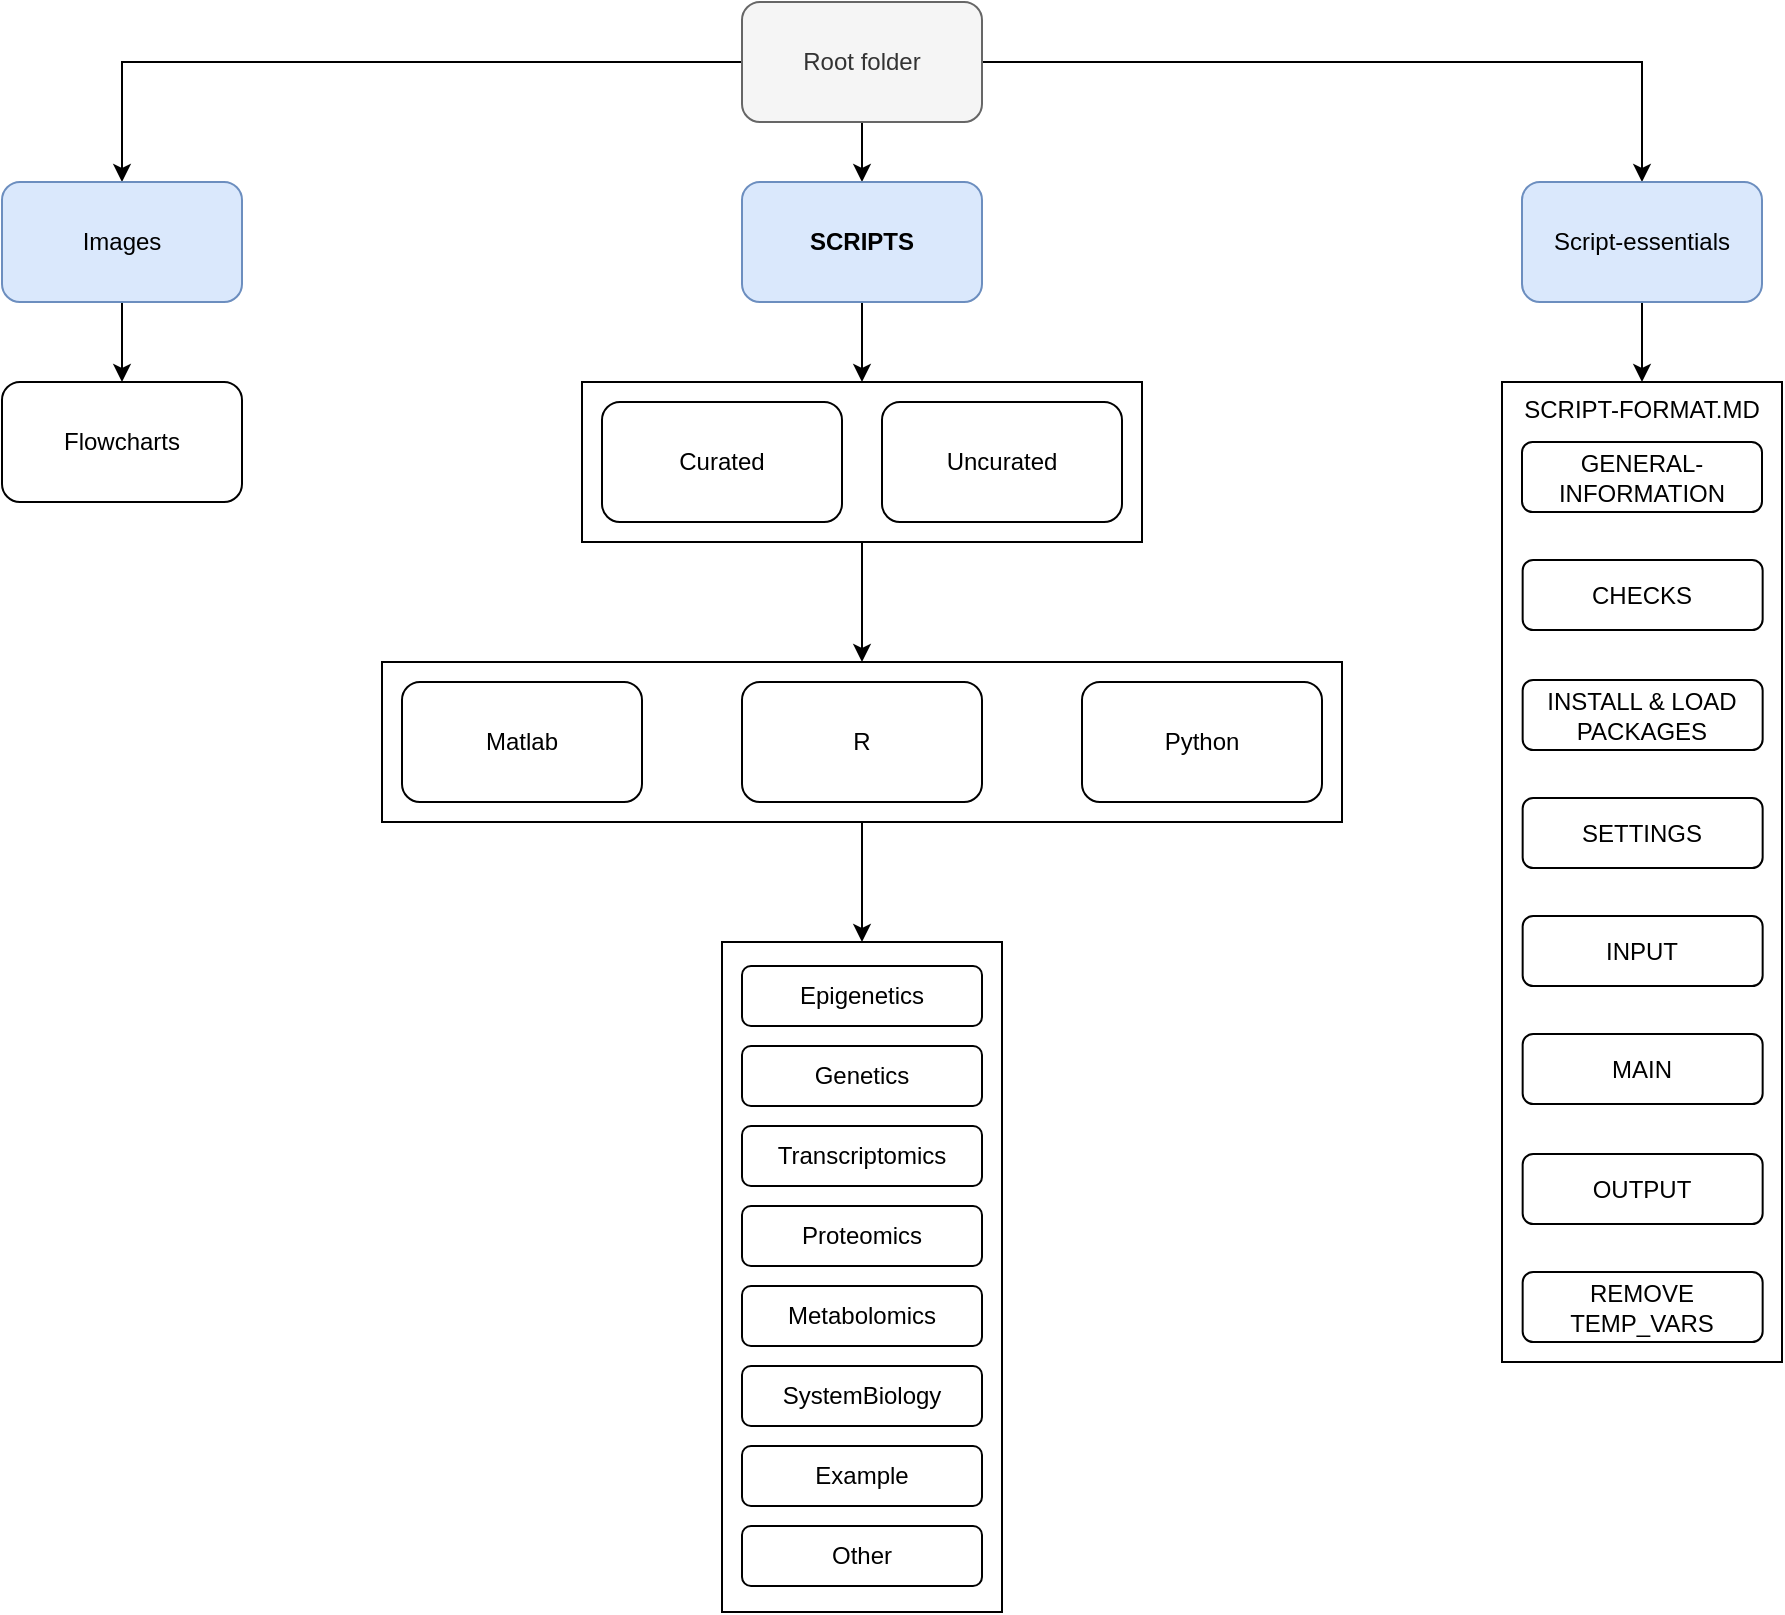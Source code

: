 <mxfile version="12.5.3" type="device"><diagram id="lbS-u-a8GtC6EwAo6LJ5" name="Page-1"><mxGraphModel dx="1483" dy="867" grid="1" gridSize="10" guides="1" tooltips="1" connect="1" arrows="1" fold="1" page="1" pageScale="1" pageWidth="827" pageHeight="1169" math="0" shadow="0"><root><mxCell id="0"/><mxCell id="1" parent="0"/><mxCell id="9-wHG9opdmiheNoDim4_-3" value="" style="edgeStyle=orthogonalEdgeStyle;rounded=0;orthogonalLoop=1;jettySize=auto;html=1;" edge="1" parent="1" source="9-wHG9opdmiheNoDim4_-1" target="9-wHG9opdmiheNoDim4_-2"><mxGeometry relative="1" as="geometry"/></mxCell><mxCell id="9-wHG9opdmiheNoDim4_-52" style="edgeStyle=orthogonalEdgeStyle;rounded=0;orthogonalLoop=1;jettySize=auto;html=1;exitX=1;exitY=0.5;exitDx=0;exitDy=0;entryX=0.5;entryY=0;entryDx=0;entryDy=0;" edge="1" parent="1" source="9-wHG9opdmiheNoDim4_-1" target="9-wHG9opdmiheNoDim4_-40"><mxGeometry relative="1" as="geometry"/></mxCell><mxCell id="9-wHG9opdmiheNoDim4_-55" style="edgeStyle=orthogonalEdgeStyle;rounded=0;orthogonalLoop=1;jettySize=auto;html=1;exitX=0;exitY=0.5;exitDx=0;exitDy=0;entryX=0.5;entryY=0;entryDx=0;entryDy=0;" edge="1" parent="1" source="9-wHG9opdmiheNoDim4_-1" target="9-wHG9opdmiheNoDim4_-54"><mxGeometry relative="1" as="geometry"/></mxCell><mxCell id="9-wHG9opdmiheNoDim4_-1" value="Root folder" style="rounded=1;whiteSpace=wrap;html=1;fillColor=#f5f5f5;strokeColor=#666666;fontColor=#333333;" vertex="1" parent="1"><mxGeometry x="650" y="60" width="120" height="60" as="geometry"/></mxCell><mxCell id="9-wHG9opdmiheNoDim4_-34" style="edgeStyle=orthogonalEdgeStyle;rounded=0;orthogonalLoop=1;jettySize=auto;html=1;exitX=0.5;exitY=1;exitDx=0;exitDy=0;entryX=0.5;entryY=0;entryDx=0;entryDy=0;" edge="1" parent="1" source="9-wHG9opdmiheNoDim4_-2" target="9-wHG9opdmiheNoDim4_-14"><mxGeometry relative="1" as="geometry"/></mxCell><mxCell id="9-wHG9opdmiheNoDim4_-2" value="&lt;b&gt;SCRIPTS&lt;/b&gt;" style="rounded=1;whiteSpace=wrap;html=1;fillColor=#dae8fc;strokeColor=#6c8ebf;" vertex="1" parent="1"><mxGeometry x="650" y="150" width="120" height="60" as="geometry"/></mxCell><mxCell id="9-wHG9opdmiheNoDim4_-15" value="" style="group;" vertex="1" connectable="0" parent="1"><mxGeometry x="470" y="390" width="480" height="80" as="geometry"/></mxCell><mxCell id="9-wHG9opdmiheNoDim4_-13" value="" style="rounded=0;whiteSpace=wrap;html=1;" vertex="1" parent="9-wHG9opdmiheNoDim4_-15"><mxGeometry width="480" height="80" as="geometry"/></mxCell><mxCell id="9-wHG9opdmiheNoDim4_-8" value="Python" style="rounded=1;whiteSpace=wrap;html=1;" vertex="1" parent="9-wHG9opdmiheNoDim4_-15"><mxGeometry x="350" y="10" width="120" height="60" as="geometry"/></mxCell><mxCell id="9-wHG9opdmiheNoDim4_-6" value="Matlab" style="rounded=1;whiteSpace=wrap;html=1;" vertex="1" parent="9-wHG9opdmiheNoDim4_-15"><mxGeometry x="10" y="10" width="120" height="60" as="geometry"/></mxCell><mxCell id="9-wHG9opdmiheNoDim4_-4" value="R" style="rounded=1;whiteSpace=wrap;html=1;" vertex="1" parent="9-wHG9opdmiheNoDim4_-15"><mxGeometry x="180" y="10" width="120" height="60" as="geometry"/></mxCell><mxCell id="9-wHG9opdmiheNoDim4_-16" value="" style="group" vertex="1" connectable="0" parent="1"><mxGeometry x="570" y="250" width="280" height="80" as="geometry"/></mxCell><mxCell id="9-wHG9opdmiheNoDim4_-14" value="" style="rounded=0;whiteSpace=wrap;html=1;" vertex="1" parent="9-wHG9opdmiheNoDim4_-16"><mxGeometry width="280" height="80" as="geometry"/></mxCell><mxCell id="9-wHG9opdmiheNoDim4_-11" value="Curated" style="rounded=1;whiteSpace=wrap;html=1;" vertex="1" parent="9-wHG9opdmiheNoDim4_-16"><mxGeometry x="10" y="10" width="120" height="60" as="geometry"/></mxCell><mxCell id="9-wHG9opdmiheNoDim4_-12" value="Uncurated" style="rounded=1;whiteSpace=wrap;html=1;" vertex="1" parent="9-wHG9opdmiheNoDim4_-16"><mxGeometry x="150" y="10" width="120" height="60" as="geometry"/></mxCell><mxCell id="9-wHG9opdmiheNoDim4_-31" value="" style="group" vertex="1" connectable="0" parent="1"><mxGeometry x="640" y="530" width="140" height="335" as="geometry"/></mxCell><mxCell id="9-wHG9opdmiheNoDim4_-19" value="" style="rounded=0;whiteSpace=wrap;html=1;" vertex="1" parent="9-wHG9opdmiheNoDim4_-31"><mxGeometry width="140" height="335" as="geometry"/></mxCell><mxCell id="9-wHG9opdmiheNoDim4_-22" value="Epigenetics" style="rounded=1;whiteSpace=wrap;html=1;" vertex="1" parent="9-wHG9opdmiheNoDim4_-31"><mxGeometry x="10" y="12" width="120" height="30" as="geometry"/></mxCell><mxCell id="9-wHG9opdmiheNoDim4_-24" value="Genetics" style="rounded=1;whiteSpace=wrap;html=1;" vertex="1" parent="9-wHG9opdmiheNoDim4_-31"><mxGeometry x="10" y="52" width="120" height="30" as="geometry"/></mxCell><mxCell id="9-wHG9opdmiheNoDim4_-25" value="Transcriptomics" style="rounded=1;whiteSpace=wrap;html=1;" vertex="1" parent="9-wHG9opdmiheNoDim4_-31"><mxGeometry x="10" y="92" width="120" height="30" as="geometry"/></mxCell><mxCell id="9-wHG9opdmiheNoDim4_-26" value="Proteomics" style="rounded=1;whiteSpace=wrap;html=1;" vertex="1" parent="9-wHG9opdmiheNoDim4_-31"><mxGeometry x="10" y="132" width="120" height="30" as="geometry"/></mxCell><mxCell id="9-wHG9opdmiheNoDim4_-27" value="Metabolomics" style="rounded=1;whiteSpace=wrap;html=1;" vertex="1" parent="9-wHG9opdmiheNoDim4_-31"><mxGeometry x="10" y="172" width="120" height="30" as="geometry"/></mxCell><mxCell id="9-wHG9opdmiheNoDim4_-28" value="SystemBiology" style="rounded=1;whiteSpace=wrap;html=1;" vertex="1" parent="9-wHG9opdmiheNoDim4_-31"><mxGeometry x="10" y="212" width="120" height="30" as="geometry"/></mxCell><mxCell id="9-wHG9opdmiheNoDim4_-29" value="Example" style="rounded=1;whiteSpace=wrap;html=1;" vertex="1" parent="9-wHG9opdmiheNoDim4_-31"><mxGeometry x="10" y="252" width="120" height="30" as="geometry"/></mxCell><mxCell id="9-wHG9opdmiheNoDim4_-30" value="Other" style="rounded=1;whiteSpace=wrap;html=1;" vertex="1" parent="9-wHG9opdmiheNoDim4_-31"><mxGeometry x="10" y="292" width="120" height="30" as="geometry"/></mxCell><mxCell id="9-wHG9opdmiheNoDim4_-36" style="edgeStyle=orthogonalEdgeStyle;rounded=0;orthogonalLoop=1;jettySize=auto;html=1;exitX=0.5;exitY=1;exitDx=0;exitDy=0;entryX=0.5;entryY=0;entryDx=0;entryDy=0;" edge="1" parent="1" source="9-wHG9opdmiheNoDim4_-14" target="9-wHG9opdmiheNoDim4_-13"><mxGeometry relative="1" as="geometry"/></mxCell><mxCell id="9-wHG9opdmiheNoDim4_-37" style="edgeStyle=orthogonalEdgeStyle;rounded=0;orthogonalLoop=1;jettySize=auto;html=1;exitX=0.5;exitY=1;exitDx=0;exitDy=0;entryX=0.5;entryY=0;entryDx=0;entryDy=0;" edge="1" parent="1" source="9-wHG9opdmiheNoDim4_-13" target="9-wHG9opdmiheNoDim4_-19"><mxGeometry relative="1" as="geometry"/></mxCell><mxCell id="9-wHG9opdmiheNoDim4_-53" style="edgeStyle=orthogonalEdgeStyle;rounded=0;orthogonalLoop=1;jettySize=auto;html=1;exitX=0.5;exitY=1;exitDx=0;exitDy=0;entryX=0.5;entryY=0;entryDx=0;entryDy=0;" edge="1" parent="1" source="9-wHG9opdmiheNoDim4_-40" target="9-wHG9opdmiheNoDim4_-50"><mxGeometry relative="1" as="geometry"/></mxCell><mxCell id="9-wHG9opdmiheNoDim4_-40" value="Script-essentials" style="rounded=1;whiteSpace=wrap;html=1;fillColor=#dae8fc;strokeColor=#6c8ebf;" vertex="1" parent="1"><mxGeometry x="1040" y="150" width="120" height="60" as="geometry"/></mxCell><mxCell id="9-wHG9opdmiheNoDim4_-51" value="" style="group" vertex="1" connectable="0" parent="1"><mxGeometry x="1030" y="250" width="140" height="490" as="geometry"/></mxCell><mxCell id="9-wHG9opdmiheNoDim4_-50" value="SCRIPT-FORMAT.MD" style="rounded=0;whiteSpace=wrap;html=1;verticalAlign=top;" vertex="1" parent="9-wHG9opdmiheNoDim4_-51"><mxGeometry width="140" height="490" as="geometry"/></mxCell><mxCell id="9-wHG9opdmiheNoDim4_-42" value="GENERAL-INFORMATION" style="rounded=1;whiteSpace=wrap;html=1;" vertex="1" parent="9-wHG9opdmiheNoDim4_-51"><mxGeometry x="10" y="30" width="120" height="35" as="geometry"/></mxCell><mxCell id="9-wHG9opdmiheNoDim4_-43" value="CHECKS" style="rounded=1;whiteSpace=wrap;html=1;" vertex="1" parent="9-wHG9opdmiheNoDim4_-51"><mxGeometry x="10.33" y="89" width="120" height="35" as="geometry"/></mxCell><mxCell id="9-wHG9opdmiheNoDim4_-44" value="SETTINGS" style="rounded=1;whiteSpace=wrap;html=1;" vertex="1" parent="9-wHG9opdmiheNoDim4_-51"><mxGeometry x="10.33" y="208" width="120" height="35" as="geometry"/></mxCell><mxCell id="9-wHG9opdmiheNoDim4_-45" value="INSTALL &amp;amp; LOAD PACKAGES" style="rounded=1;whiteSpace=wrap;html=1;" vertex="1" parent="9-wHG9opdmiheNoDim4_-51"><mxGeometry x="10.33" y="149" width="120" height="35" as="geometry"/></mxCell><mxCell id="9-wHG9opdmiheNoDim4_-46" value="INPUT" style="rounded=1;whiteSpace=wrap;html=1;" vertex="1" parent="9-wHG9opdmiheNoDim4_-51"><mxGeometry x="10.33" y="267" width="120" height="35" as="geometry"/></mxCell><mxCell id="9-wHG9opdmiheNoDim4_-47" value="MAIN" style="rounded=1;whiteSpace=wrap;html=1;" vertex="1" parent="9-wHG9opdmiheNoDim4_-51"><mxGeometry x="10.33" y="326" width="120" height="35" as="geometry"/></mxCell><mxCell id="9-wHG9opdmiheNoDim4_-48" value="OUTPUT" style="rounded=1;whiteSpace=wrap;html=1;" vertex="1" parent="9-wHG9opdmiheNoDim4_-51"><mxGeometry x="10.33" y="386" width="120" height="35" as="geometry"/></mxCell><mxCell id="9-wHG9opdmiheNoDim4_-49" value="REMOVE TEMP_VARS" style="rounded=1;whiteSpace=wrap;html=1;" vertex="1" parent="9-wHG9opdmiheNoDim4_-51"><mxGeometry x="10.33" y="445" width="120" height="35" as="geometry"/></mxCell><mxCell id="9-wHG9opdmiheNoDim4_-57" value="" style="edgeStyle=orthogonalEdgeStyle;rounded=0;orthogonalLoop=1;jettySize=auto;html=1;" edge="1" parent="1" source="9-wHG9opdmiheNoDim4_-54" target="9-wHG9opdmiheNoDim4_-56"><mxGeometry relative="1" as="geometry"/></mxCell><mxCell id="9-wHG9opdmiheNoDim4_-54" value="Images" style="rounded=1;whiteSpace=wrap;html=1;fillColor=#dae8fc;strokeColor=#6c8ebf;" vertex="1" parent="1"><mxGeometry x="280" y="150" width="120" height="60" as="geometry"/></mxCell><mxCell id="9-wHG9opdmiheNoDim4_-56" value="Flowcharts" style="rounded=1;whiteSpace=wrap;html=1;" vertex="1" parent="1"><mxGeometry x="280" y="250" width="120" height="60" as="geometry"/></mxCell></root></mxGraphModel></diagram></mxfile>
